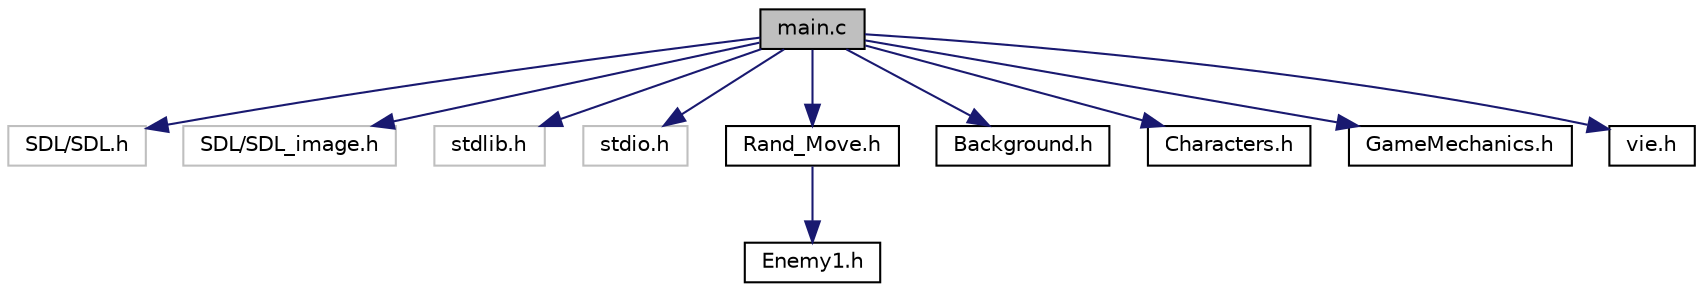 digraph "main.c"
{
  edge [fontname="Helvetica",fontsize="10",labelfontname="Helvetica",labelfontsize="10"];
  node [fontname="Helvetica",fontsize="10",shape=record];
  Node0 [label="main.c",height=0.2,width=0.4,color="black", fillcolor="grey75", style="filled", fontcolor="black"];
  Node0 -> Node1 [color="midnightblue",fontsize="10",style="solid",fontname="Helvetica"];
  Node1 [label="SDL/SDL.h",height=0.2,width=0.4,color="grey75", fillcolor="white", style="filled"];
  Node0 -> Node2 [color="midnightblue",fontsize="10",style="solid",fontname="Helvetica"];
  Node2 [label="SDL/SDL_image.h",height=0.2,width=0.4,color="grey75", fillcolor="white", style="filled"];
  Node0 -> Node3 [color="midnightblue",fontsize="10",style="solid",fontname="Helvetica"];
  Node3 [label="stdlib.h",height=0.2,width=0.4,color="grey75", fillcolor="white", style="filled"];
  Node0 -> Node4 [color="midnightblue",fontsize="10",style="solid",fontname="Helvetica"];
  Node4 [label="stdio.h",height=0.2,width=0.4,color="grey75", fillcolor="white", style="filled"];
  Node0 -> Node5 [color="midnightblue",fontsize="10",style="solid",fontname="Helvetica"];
  Node5 [label="Rand_Move.h",height=0.2,width=0.4,color="black", fillcolor="white", style="filled",URL="$Rand__Move_8h_source.html"];
  Node5 -> Node6 [color="midnightblue",fontsize="10",style="solid",fontname="Helvetica"];
  Node6 [label="Enemy1.h",height=0.2,width=0.4,color="black", fillcolor="white", style="filled",URL="$Enemy1_8h_source.html"];
  Node0 -> Node7 [color="midnightblue",fontsize="10",style="solid",fontname="Helvetica"];
  Node7 [label="Background.h",height=0.2,width=0.4,color="black", fillcolor="white", style="filled",URL="$Background_8h_source.html"];
  Node0 -> Node8 [color="midnightblue",fontsize="10",style="solid",fontname="Helvetica"];
  Node8 [label="Characters.h",height=0.2,width=0.4,color="black", fillcolor="white", style="filled",URL="$Characters_8h_source.html"];
  Node0 -> Node9 [color="midnightblue",fontsize="10",style="solid",fontname="Helvetica"];
  Node9 [label="GameMechanics.h",height=0.2,width=0.4,color="black", fillcolor="white", style="filled",URL="$GameMechanics_8h_source.html"];
  Node0 -> Node10 [color="midnightblue",fontsize="10",style="solid",fontname="Helvetica"];
  Node10 [label="vie.h",height=0.2,width=0.4,color="black", fillcolor="white", style="filled",URL="$vie_8h_source.html"];
}
